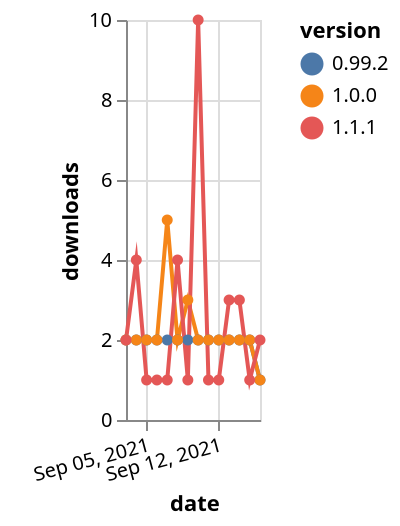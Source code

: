 {"$schema": "https://vega.github.io/schema/vega-lite/v5.json", "description": "A simple bar chart with embedded data.", "data": {"values": [{"date": "2021-09-03", "total": 2565, "delta": 2, "version": "0.99.2"}, {"date": "2021-09-04", "total": 2567, "delta": 2, "version": "0.99.2"}, {"date": "2021-09-05", "total": 2569, "delta": 2, "version": "0.99.2"}, {"date": "2021-09-06", "total": 2571, "delta": 2, "version": "0.99.2"}, {"date": "2021-09-07", "total": 2573, "delta": 2, "version": "0.99.2"}, {"date": "2021-09-08", "total": 2575, "delta": 2, "version": "0.99.2"}, {"date": "2021-09-09", "total": 2577, "delta": 2, "version": "0.99.2"}, {"date": "2021-09-10", "total": 2579, "delta": 2, "version": "0.99.2"}, {"date": "2021-09-11", "total": 2581, "delta": 2, "version": "0.99.2"}, {"date": "2021-09-12", "total": 2583, "delta": 2, "version": "0.99.2"}, {"date": "2021-09-13", "total": 2585, "delta": 2, "version": "0.99.2"}, {"date": "2021-09-14", "total": 2587, "delta": 2, "version": "0.99.2"}, {"date": "2021-09-15", "total": 2589, "delta": 2, "version": "0.99.2"}, {"date": "2021-09-16", "total": 2590, "delta": 1, "version": "0.99.2"}, {"date": "2021-09-03", "total": 3268, "delta": 2, "version": "1.0.0"}, {"date": "2021-09-04", "total": 3270, "delta": 2, "version": "1.0.0"}, {"date": "2021-09-05", "total": 3272, "delta": 2, "version": "1.0.0"}, {"date": "2021-09-06", "total": 3274, "delta": 2, "version": "1.0.0"}, {"date": "2021-09-07", "total": 3279, "delta": 5, "version": "1.0.0"}, {"date": "2021-09-08", "total": 3281, "delta": 2, "version": "1.0.0"}, {"date": "2021-09-09", "total": 3284, "delta": 3, "version": "1.0.0"}, {"date": "2021-09-10", "total": 3286, "delta": 2, "version": "1.0.0"}, {"date": "2021-09-11", "total": 3288, "delta": 2, "version": "1.0.0"}, {"date": "2021-09-12", "total": 3290, "delta": 2, "version": "1.0.0"}, {"date": "2021-09-13", "total": 3292, "delta": 2, "version": "1.0.0"}, {"date": "2021-09-14", "total": 3294, "delta": 2, "version": "1.0.0"}, {"date": "2021-09-15", "total": 3296, "delta": 2, "version": "1.0.0"}, {"date": "2021-09-16", "total": 3297, "delta": 1, "version": "1.0.0"}, {"date": "2021-09-03", "total": 1137, "delta": 2, "version": "1.1.1"}, {"date": "2021-09-04", "total": 1141, "delta": 4, "version": "1.1.1"}, {"date": "2021-09-05", "total": 1142, "delta": 1, "version": "1.1.1"}, {"date": "2021-09-06", "total": 1143, "delta": 1, "version": "1.1.1"}, {"date": "2021-09-07", "total": 1144, "delta": 1, "version": "1.1.1"}, {"date": "2021-09-08", "total": 1148, "delta": 4, "version": "1.1.1"}, {"date": "2021-09-09", "total": 1149, "delta": 1, "version": "1.1.1"}, {"date": "2021-09-10", "total": 1159, "delta": 10, "version": "1.1.1"}, {"date": "2021-09-11", "total": 1160, "delta": 1, "version": "1.1.1"}, {"date": "2021-09-12", "total": 1161, "delta": 1, "version": "1.1.1"}, {"date": "2021-09-13", "total": 1164, "delta": 3, "version": "1.1.1"}, {"date": "2021-09-14", "total": 1167, "delta": 3, "version": "1.1.1"}, {"date": "2021-09-15", "total": 1168, "delta": 1, "version": "1.1.1"}, {"date": "2021-09-16", "total": 1170, "delta": 2, "version": "1.1.1"}]}, "width": "container", "mark": {"type": "line", "point": {"filled": true}}, "encoding": {"x": {"field": "date", "type": "temporal", "timeUnit": "yearmonthdate", "title": "date", "axis": {"labelAngle": -15}}, "y": {"field": "delta", "type": "quantitative", "title": "downloads"}, "color": {"field": "version", "type": "nominal"}, "tooltip": {"field": "delta"}}}